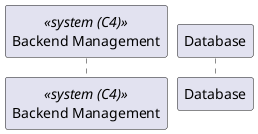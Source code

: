 @startuml Patient Profile Creation (level 3 - 1)

autonumber
participant BE as "Backend Management" <<system (C4)>>
participant DB as "Database"

@enduml
